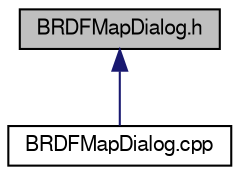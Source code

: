 digraph "BRDFMapDialog.h"
{
 // LATEX_PDF_SIZE
  edge [fontname="FreeSans",fontsize="10",labelfontname="FreeSans",labelfontsize="10"];
  node [fontname="FreeSans",fontsize="10",shape=record];
  Node37 [label="BRDFMapDialog.h",height=0.2,width=0.4,color="black", fillcolor="grey75", style="filled", fontcolor="black",tooltip=" "];
  Node37 -> Node38 [dir="back",color="midnightblue",fontsize="10",style="solid",fontname="FreeSans"];
  Node38 [label="BRDFMapDialog.cpp",height=0.2,width=0.4,color="black", fillcolor="white", style="filled",URL="$_b_r_d_f_map_dialog_8cpp.html",tooltip=" "];
}
